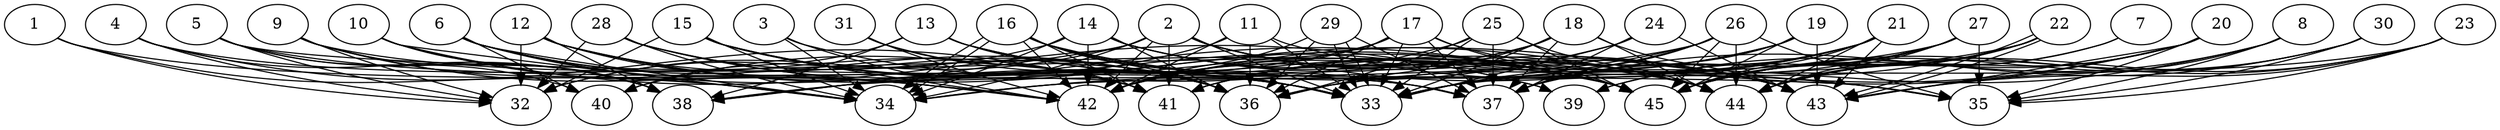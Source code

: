 // DAG automatically generated by daggen at Thu Oct  3 14:07:24 2019
// ./daggen --dot -n 45 --ccr 0.5 --fat 0.9 --regular 0.9 --density 0.7 --mindata 5242880 --maxdata 52428800 
digraph G {
  1 [size="49303552", alpha="0.14", expect_size="24651776"] 
  1 -> 32 [size ="24651776"]
  1 -> 34 [size ="24651776"]
  1 -> 37 [size ="24651776"]
  2 [size="67745792", alpha="0.02", expect_size="33872896"] 
  2 -> 32 [size ="33872896"]
  2 -> 33 [size ="33872896"]
  2 -> 34 [size ="33872896"]
  2 -> 35 [size ="33872896"]
  2 -> 38 [size ="33872896"]
  2 -> 41 [size ="33872896"]
  2 -> 42 [size ="33872896"]
  2 -> 43 [size ="33872896"]
  2 -> 44 [size ="33872896"]
  2 -> 45 [size ="33872896"]
  3 [size="49416192", alpha="0.06", expect_size="24708096"] 
  3 -> 34 [size ="24708096"]
  3 -> 42 [size ="24708096"]
  3 -> 45 [size ="24708096"]
  4 [size="99178496", alpha="0.04", expect_size="49589248"] 
  4 -> 32 [size ="49589248"]
  4 -> 38 [size ="49589248"]
  4 -> 41 [size ="49589248"]
  4 -> 45 [size ="49589248"]
  5 [size="49166336", alpha="0.14", expect_size="24583168"] 
  5 -> 32 [size ="24583168"]
  5 -> 35 [size ="24583168"]
  5 -> 37 [size ="24583168"]
  5 -> 38 [size ="24583168"]
  5 -> 40 [size ="24583168"]
  6 [size="58427392", alpha="0.18", expect_size="29213696"] 
  6 -> 33 [size ="29213696"]
  6 -> 34 [size ="29213696"]
  6 -> 36 [size ="29213696"]
  6 -> 40 [size ="29213696"]
  6 -> 41 [size ="29213696"]
  6 -> 42 [size ="29213696"]
  7 [size="92297216", alpha="0.05", expect_size="46148608"] 
  7 -> 44 [size ="46148608"]
  7 -> 45 [size ="46148608"]
  8 [size="62717952", alpha="0.06", expect_size="31358976"] 
  8 -> 33 [size ="31358976"]
  8 -> 35 [size ="31358976"]
  8 -> 39 [size ="31358976"]
  8 -> 43 [size ="31358976"]
  9 [size="81344512", alpha="0.14", expect_size="40672256"] 
  9 -> 32 [size ="40672256"]
  9 -> 34 [size ="40672256"]
  9 -> 38 [size ="40672256"]
  9 -> 42 [size ="40672256"]
  9 -> 44 [size ="40672256"]
  10 [size="17592320", alpha="0.09", expect_size="8796160"] 
  10 -> 34 [size ="8796160"]
  10 -> 38 [size ="8796160"]
  10 -> 39 [size ="8796160"]
  10 -> 42 [size ="8796160"]
  11 [size="98441216", alpha="0.05", expect_size="49220608"] 
  11 -> 33 [size ="49220608"]
  11 -> 35 [size ="49220608"]
  11 -> 36 [size ="49220608"]
  11 -> 38 [size ="49220608"]
  11 -> 42 [size ="49220608"]
  12 [size="72083456", alpha="0.04", expect_size="36041728"] 
  12 -> 32 [size ="36041728"]
  12 -> 33 [size ="36041728"]
  12 -> 36 [size ="36041728"]
  12 -> 38 [size ="36041728"]
  12 -> 42 [size ="36041728"]
  12 -> 45 [size ="36041728"]
  13 [size="81514496", alpha="0.01", expect_size="40757248"] 
  13 -> 36 [size ="40757248"]
  13 -> 38 [size ="40757248"]
  13 -> 40 [size ="40757248"]
  13 -> 44 [size ="40757248"]
  13 -> 45 [size ="40757248"]
  14 [size="16603136", alpha="0.16", expect_size="8301568"] 
  14 -> 32 [size ="8301568"]
  14 -> 34 [size ="8301568"]
  14 -> 36 [size ="8301568"]
  14 -> 42 [size ="8301568"]
  14 -> 43 [size ="8301568"]
  14 -> 44 [size ="8301568"]
  14 -> 45 [size ="8301568"]
  15 [size="33486848", alpha="0.04", expect_size="16743424"] 
  15 -> 32 [size ="16743424"]
  15 -> 33 [size ="16743424"]
  15 -> 34 [size ="16743424"]
  15 -> 39 [size ="16743424"]
  15 -> 42 [size ="16743424"]
  15 -> 45 [size ="16743424"]
  16 [size="97697792", alpha="0.13", expect_size="48848896"] 
  16 -> 33 [size ="48848896"]
  16 -> 34 [size ="48848896"]
  16 -> 34 [size ="48848896"]
  16 -> 36 [size ="48848896"]
  16 -> 37 [size ="48848896"]
  16 -> 41 [size ="48848896"]
  16 -> 42 [size ="48848896"]
  16 -> 43 [size ="48848896"]
  17 [size="87484416", alpha="0.15", expect_size="43742208"] 
  17 -> 33 [size ="43742208"]
  17 -> 36 [size ="43742208"]
  17 -> 37 [size ="43742208"]
  17 -> 40 [size ="43742208"]
  17 -> 42 [size ="43742208"]
  17 -> 43 [size ="43742208"]
  17 -> 45 [size ="43742208"]
  18 [size="17006592", alpha="0.16", expect_size="8503296"] 
  18 -> 33 [size ="8503296"]
  18 -> 36 [size ="8503296"]
  18 -> 37 [size ="8503296"]
  18 -> 41 [size ="8503296"]
  18 -> 42 [size ="8503296"]
  18 -> 43 [size ="8503296"]
  18 -> 44 [size ="8503296"]
  19 [size="46073856", alpha="0.10", expect_size="23036928"] 
  19 -> 37 [size ="23036928"]
  19 -> 41 [size ="23036928"]
  19 -> 42 [size ="23036928"]
  19 -> 43 [size ="23036928"]
  19 -> 45 [size ="23036928"]
  20 [size="16218112", alpha="0.16", expect_size="8109056"] 
  20 -> 35 [size ="8109056"]
  20 -> 36 [size ="8109056"]
  20 -> 42 [size ="8109056"]
  20 -> 43 [size ="8109056"]
  20 -> 44 [size ="8109056"]
  20 -> 45 [size ="8109056"]
  21 [size="59817984", alpha="0.09", expect_size="29908992"] 
  21 -> 33 [size ="29908992"]
  21 -> 36 [size ="29908992"]
  21 -> 37 [size ="29908992"]
  21 -> 41 [size ="29908992"]
  21 -> 43 [size ="29908992"]
  21 -> 44 [size ="29908992"]
  21 -> 45 [size ="29908992"]
  22 [size="81852416", alpha="0.15", expect_size="40926208"] 
  22 -> 33 [size ="40926208"]
  22 -> 34 [size ="40926208"]
  22 -> 39 [size ="40926208"]
  22 -> 43 [size ="40926208"]
  22 -> 43 [size ="40926208"]
  22 -> 44 [size ="40926208"]
  22 -> 45 [size ="40926208"]
  23 [size="99430400", alpha="0.09", expect_size="49715200"] 
  23 -> 33 [size ="49715200"]
  23 -> 35 [size ="49715200"]
  23 -> 43 [size ="49715200"]
  23 -> 44 [size ="49715200"]
  23 -> 45 [size ="49715200"]
  24 [size="103372800", alpha="0.02", expect_size="51686400"] 
  24 -> 33 [size ="51686400"]
  24 -> 34 [size ="51686400"]
  24 -> 37 [size ="51686400"]
  24 -> 43 [size ="51686400"]
  25 [size="82669568", alpha="0.03", expect_size="41334784"] 
  25 -> 33 [size ="41334784"]
  25 -> 36 [size ="41334784"]
  25 -> 37 [size ="41334784"]
  25 -> 38 [size ="41334784"]
  25 -> 44 [size ="41334784"]
  25 -> 45 [size ="41334784"]
  26 [size="99250176", alpha="0.14", expect_size="49625088"] 
  26 -> 33 [size ="49625088"]
  26 -> 35 [size ="49625088"]
  26 -> 37 [size ="49625088"]
  26 -> 38 [size ="49625088"]
  26 -> 42 [size ="49625088"]
  26 -> 44 [size ="49625088"]
  26 -> 45 [size ="49625088"]
  27 [size="65996800", alpha="0.02", expect_size="32998400"] 
  27 -> 33 [size ="32998400"]
  27 -> 34 [size ="32998400"]
  27 -> 35 [size ="32998400"]
  27 -> 37 [size ="32998400"]
  27 -> 44 [size ="32998400"]
  27 -> 45 [size ="32998400"]
  28 [size="40054784", alpha="0.02", expect_size="20027392"] 
  28 -> 32 [size ="20027392"]
  28 -> 33 [size ="20027392"]
  28 -> 34 [size ="20027392"]
  28 -> 36 [size ="20027392"]
  28 -> 44 [size ="20027392"]
  29 [size="18874368", alpha="0.16", expect_size="9437184"] 
  29 -> 33 [size ="9437184"]
  29 -> 33 [size ="9437184"]
  29 -> 36 [size ="9437184"]
  29 -> 37 [size ="9437184"]
  29 -> 42 [size ="9437184"]
  30 [size="67336192", alpha="0.12", expect_size="33668096"] 
  30 -> 35 [size ="33668096"]
  30 -> 37 [size ="33668096"]
  30 -> 44 [size ="33668096"]
  30 -> 45 [size ="33668096"]
  31 [size="46680064", alpha="0.07", expect_size="23340032"] 
  31 -> 33 [size ="23340032"]
  31 -> 41 [size ="23340032"]
  31 -> 42 [size ="23340032"]
  32 [size="90093568", alpha="0.15", expect_size="45046784"] 
  33 [size="66097152", alpha="0.18", expect_size="33048576"] 
  34 [size="13619200", alpha="0.02", expect_size="6809600"] 
  35 [size="21352448", alpha="0.11", expect_size="10676224"] 
  36 [size="33609728", alpha="0.18", expect_size="16804864"] 
  37 [size="98330624", alpha="0.02", expect_size="49165312"] 
  38 [size="14215168", alpha="0.07", expect_size="7107584"] 
  39 [size="22237184", alpha="0.20", expect_size="11118592"] 
  40 [size="98885632", alpha="0.14", expect_size="49442816"] 
  41 [size="62523392", alpha="0.18", expect_size="31261696"] 
  42 [size="95477760", alpha="0.17", expect_size="47738880"] 
  43 [size="70602752", alpha="0.16", expect_size="35301376"] 
  44 [size="58931200", alpha="0.14", expect_size="29465600"] 
  45 [size="66580480", alpha="0.07", expect_size="33290240"] 
}
